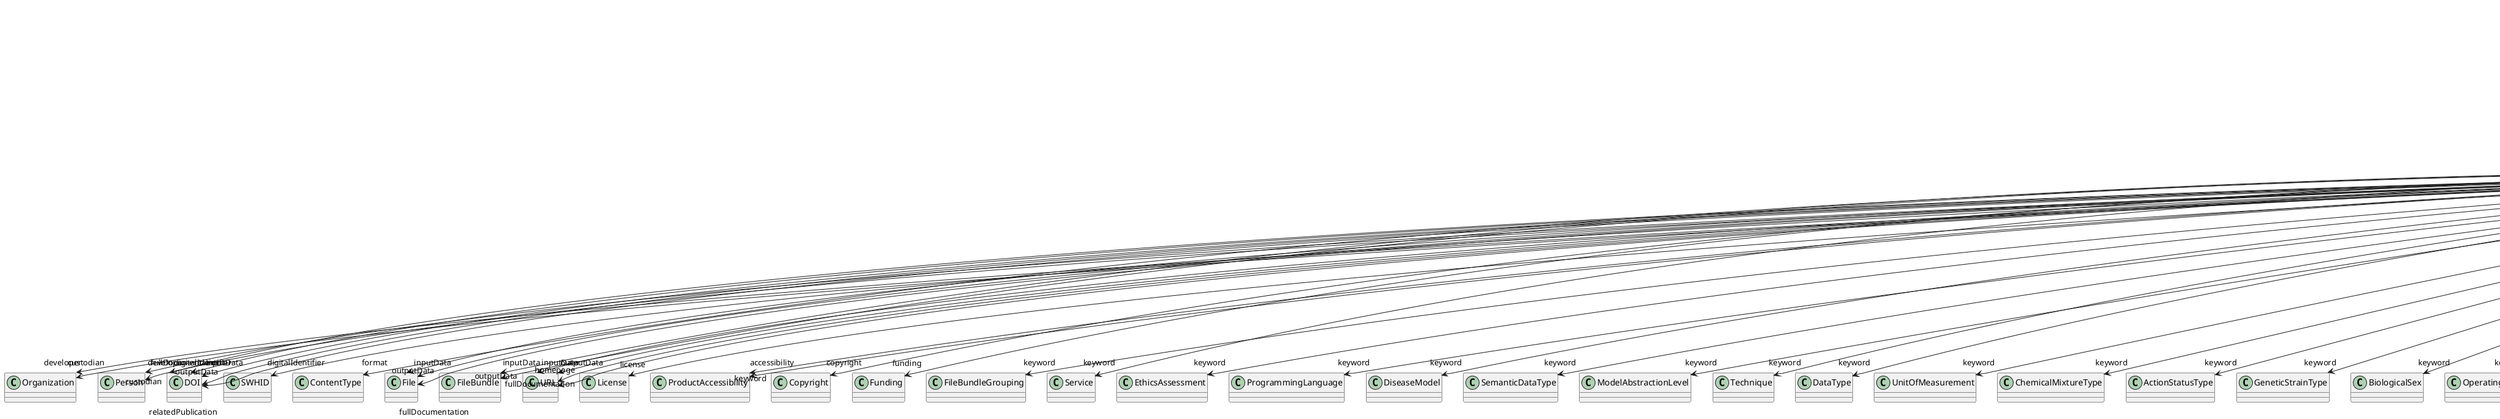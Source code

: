 @startuml
class ModelVersion {
+developer
+digitalIdentifier
+format
+inputData
+isAlternativeVersionOf
+isNewVersionOf
+license
+outputData
+accessibility
+copyright
+custodian
+description
+fullDocumentation
+fullName
+funding
+homepage
+howToCite
+keyword
+otherContribution
+relatedPublication
+releaseDate
+repository
+shortName
+supportChannel
+versionIdentifier
+versionInnovation

}
ModelVersion -d-> "developer" Organization
ModelVersion -d-> "developer" Person
ModelVersion -d-> "digitalIdentifier" DOI
ModelVersion -d-> "digitalIdentifier" SWHID
ModelVersion -d-> "format" ContentType
ModelVersion -d-> "inputData" DOI
ModelVersion -d-> "inputData" File
ModelVersion -d-> "inputData" FileBundle
ModelVersion -d-> "inputData" URL
ModelVersion -d-> "isAlternativeVersionOf" ModelVersion
ModelVersion -d-> "isNewVersionOf" ModelVersion
ModelVersion -d-> "license" License
ModelVersion -d-> "outputData" DOI
ModelVersion -d-> "outputData" File
ModelVersion -d-> "outputData" FileBundle
ModelVersion -d-> "outputData" URL
ModelVersion -d-> "accessibility" ProductAccessibility
ModelVersion -d-> "copyright" Copyright
ModelVersion -d-> "custodian" Organization
ModelVersion -d-> "custodian" Person
ModelVersion -d-> "fullDocumentation" DOI
ModelVersion -d-> "fullDocumentation" File
ModelVersion -d-> "fullDocumentation" URL
ModelVersion -d-> "funding" Funding
ModelVersion -d-> "homepage" URL
ModelVersion -d-> "keyword" FileBundleGrouping
ModelVersion -d-> "keyword" Service
ModelVersion -d-> "keyword" EthicsAssessment
ModelVersion -d-> "keyword" ProgrammingLanguage
ModelVersion -d-> "keyword" DiseaseModel
ModelVersion -d-> "keyword" SemanticDataType
ModelVersion -d-> "keyword" ModelAbstractionLevel
ModelVersion -d-> "keyword" Technique
ModelVersion -d-> "keyword" DataType
ModelVersion -d-> "keyword" UnitOfMeasurement
ModelVersion -d-> "keyword" ChemicalMixtureType
ModelVersion -d-> "keyword" ActionStatusType
ModelVersion -d-> "keyword" GeneticStrainType
ModelVersion -d-> "keyword" BiologicalSex
ModelVersion -d-> "keyword" OperatingSystem
ModelVersion -d-> "keyword" CriteriaQualityType
ModelVersion -d-> "keyword" FileUsageRole
ModelVersion -d-> "keyword" OperatingDevice
ModelVersion -d-> "keyword" SubcellularEntity
ModelVersion -d-> "keyword" FileRepositoryType
ModelVersion -d-> "keyword" TermSuggestion
ModelVersion -d-> "keyword" SoftwareFeature
ModelVersion -d-> "keyword" CranialWindowType
ModelVersion -d-> "keyword" ProductAccessibility
ModelVersion -d-> "keyword" Disease
ModelVersion -d-> "keyword" PatchClampVariation
ModelVersion -d-> "keyword" CellType
ModelVersion -d-> "keyword" ExperimentalApproach
ModelVersion -d-> "keyword" Language
ModelVersion -d-> "keyword" Organ
ModelVersion -d-> "keyword" ContributionType
ModelVersion -d-> "keyword" Terminology
ModelVersion -d-> "keyword" TissueSampleType
ModelVersion -d-> "keyword" TypeOfUncertainty
ModelVersion -d-> "keyword" QualitativeOverlap
ModelVersion -d-> "keyword" BiologicalOrder
ModelVersion -d-> "keyword" DifferenceMeasure
ModelVersion -d-> "keyword" UBERONParcellation
ModelVersion -d-> "keyword" PreparationType
ModelVersion -d-> "keyword" StimulationApproach
ModelVersion -d-> "keyword" SoftwareApplicationCategory
ModelVersion -d-> "keyword" Handedness
ModelVersion -d-> "keyword" BreedingType
ModelVersion -d-> "keyword" SubjectAttribute
ModelVersion -d-> "keyword" TissueSampleAttribute
ModelVersion -d-> "keyword" ModelScope
ModelVersion -d-> "keyword" SetupType
ModelVersion -d-> "keyword" MolecularEntity
ModelVersion -d-> "keyword" AnatomicalAxesOrientation
ModelVersion -d-> "keyword" DeviceType
ModelVersion -d-> "keyword" MetaDataModelType
ModelVersion -d-> "keyword" AtlasType
ModelVersion -d-> "keyword" AgeCategory
ModelVersion -d-> "keyword" StimulusType
ModelVersion -d-> "keyword" Species
ModelVersion -d-> "keyword" Laterality
ModelVersion -d-> "keyword" AnatomicalPlane
ModelVersion -d-> "keyword" AnnotationType
ModelVersion -d-> "keyword" MeasuredQuantity
ModelVersion -d-> "keyword" CellCultureType
ModelVersion -d-> "otherContribution" Contribution
ModelVersion -d-> "relatedPublication" DOI
ModelVersion -d-> "relatedPublication" ISBN
ModelVersion -d-> "relatedPublication" HANDLE
ModelVersion -d-> "repository" FileRepository

@enduml